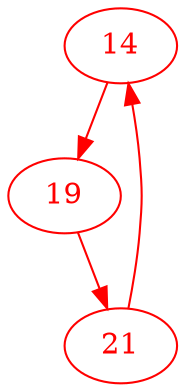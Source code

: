 digraph g{
node [color = red, fontcolor=red]; 14 19 21 ;
14 -> 19 [color=red] ;
19 -> 21 [color=red] ;
21 -> 14 [color=red] ;
}